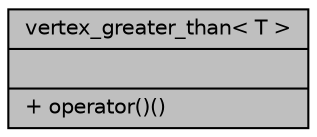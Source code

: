 digraph "vertex_greater_than&lt; T &gt;"
{
  edge [fontname="Helvetica",fontsize="10",labelfontname="Helvetica",labelfontsize="10"];
  node [fontname="Helvetica",fontsize="10",shape=record];
  Node1 [label="{vertex_greater_than\< T \>\n||+ operator()()\l}",height=0.2,width=0.4,color="black", fillcolor="grey75", style="filled", fontcolor="black"];
}

